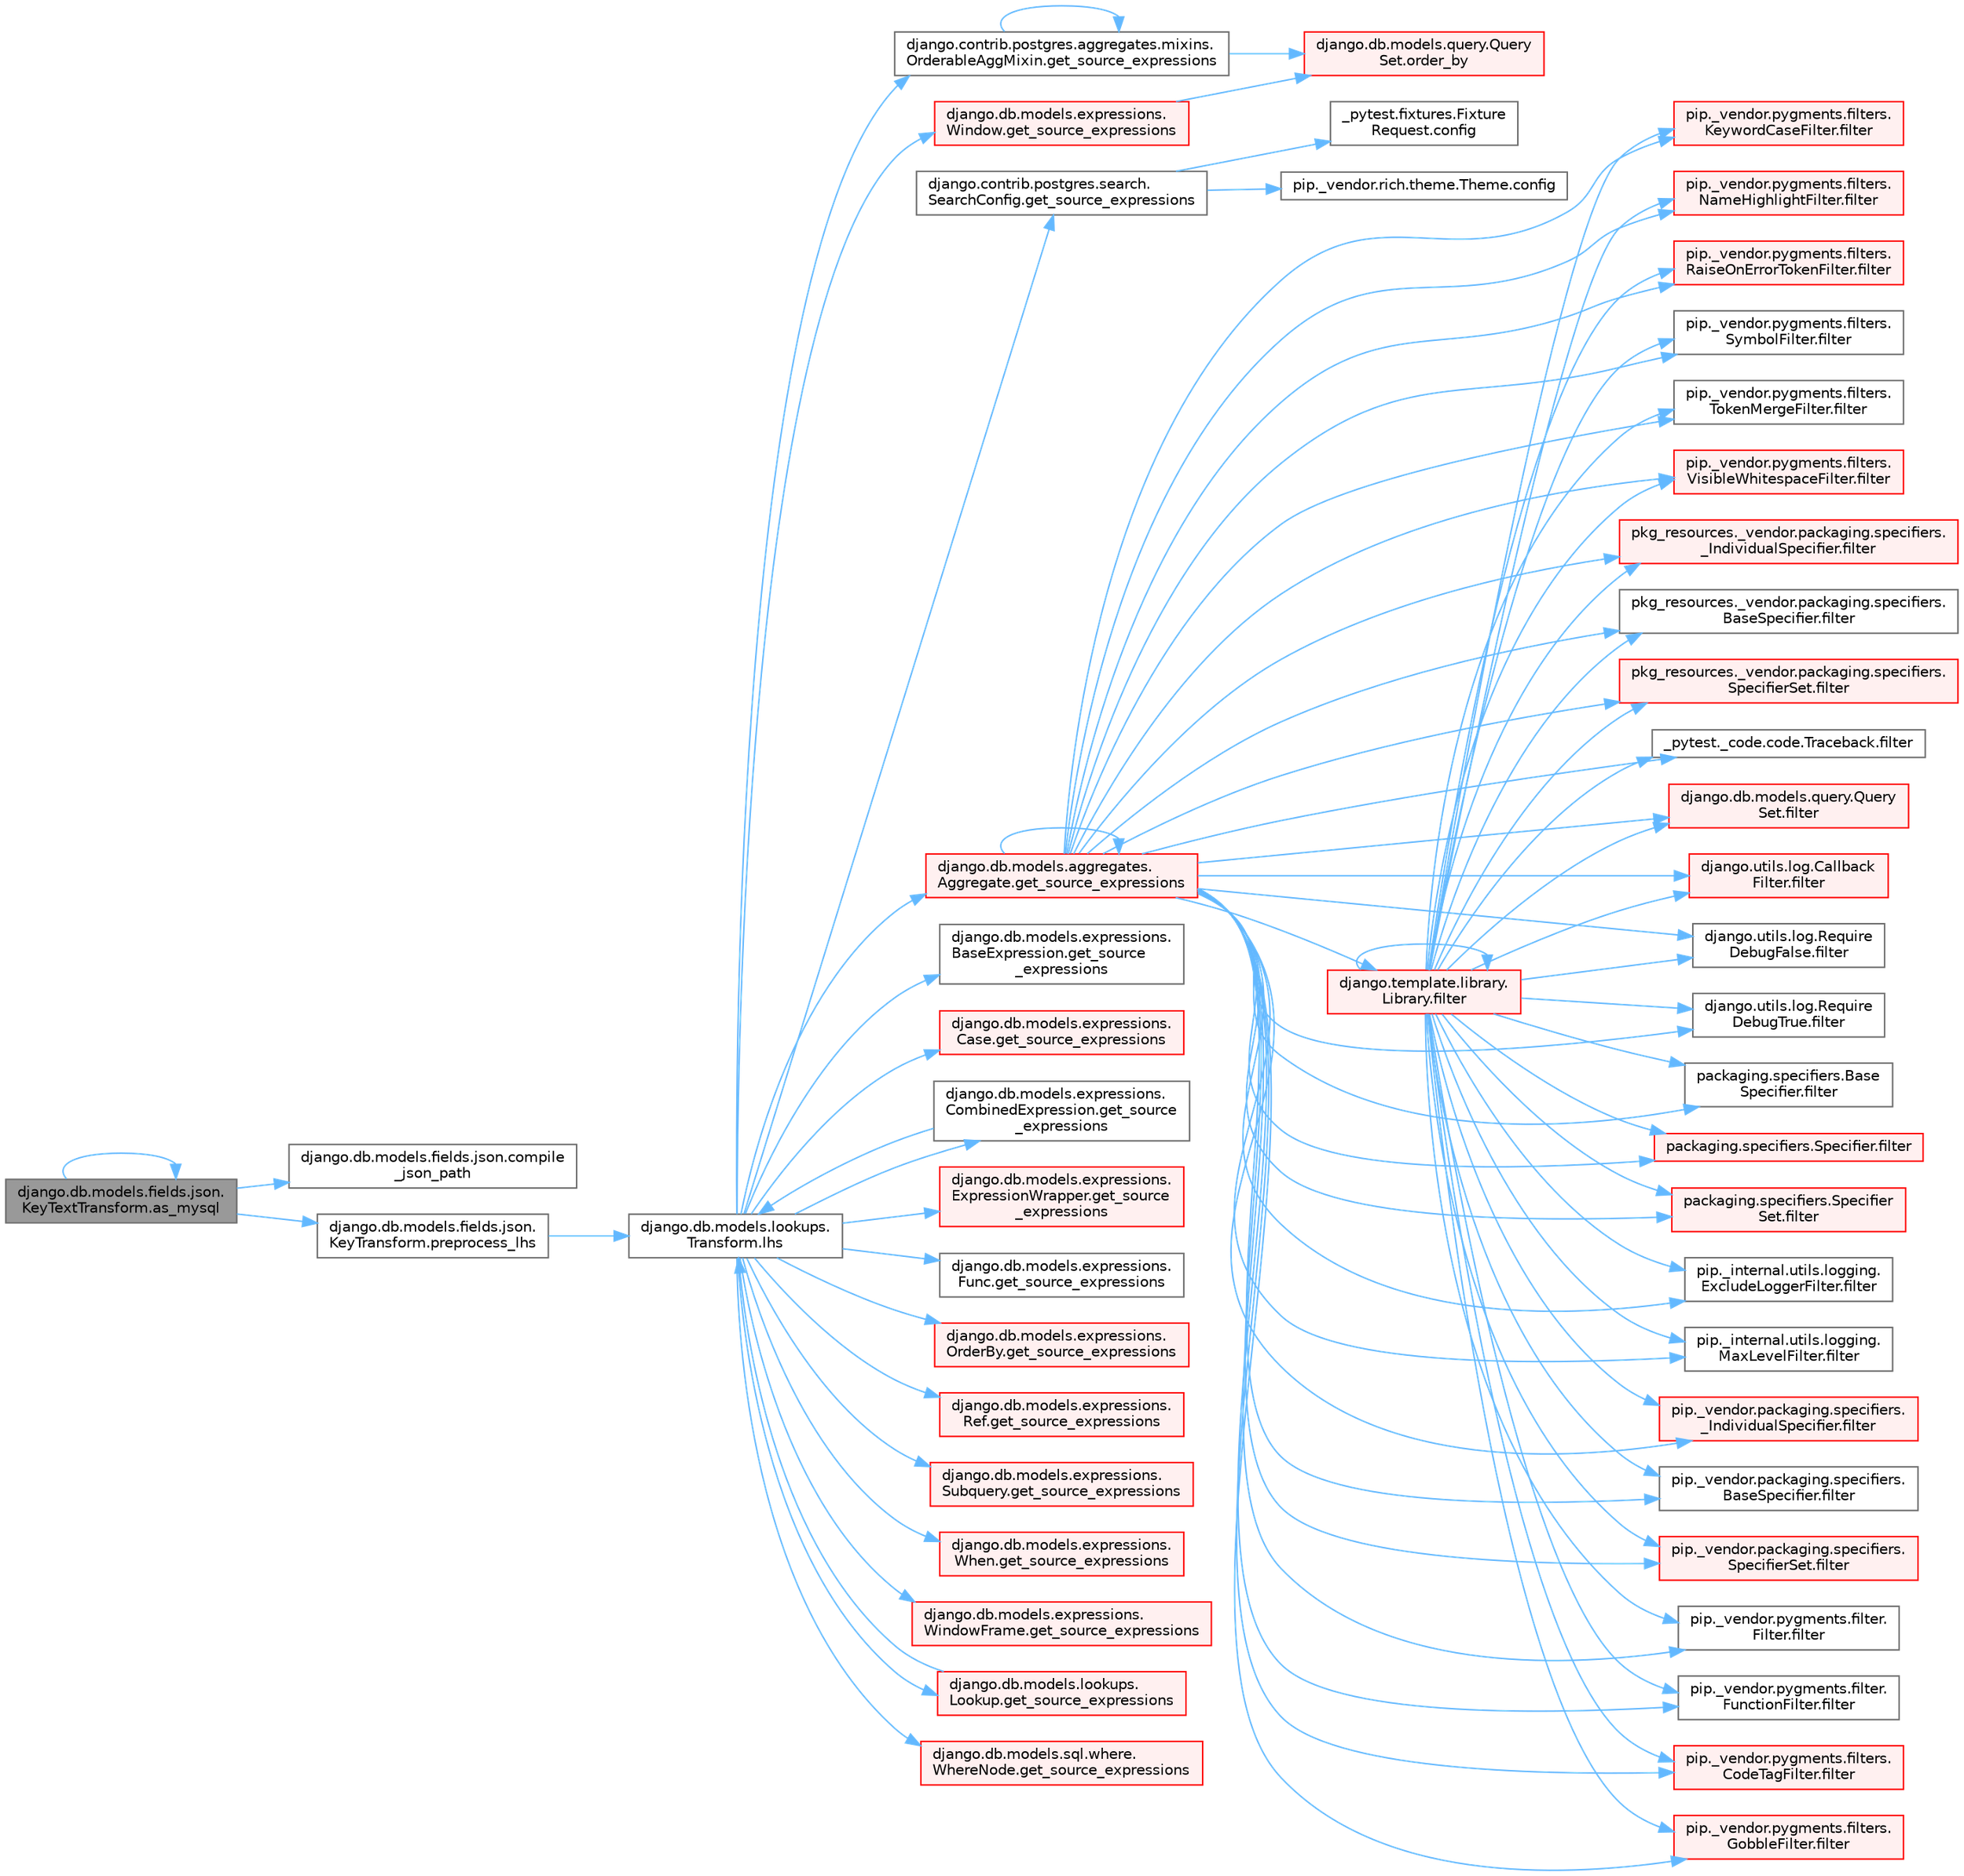 digraph "django.db.models.fields.json.KeyTextTransform.as_mysql"
{
 // LATEX_PDF_SIZE
  bgcolor="transparent";
  edge [fontname=Helvetica,fontsize=10,labelfontname=Helvetica,labelfontsize=10];
  node [fontname=Helvetica,fontsize=10,shape=box,height=0.2,width=0.4];
  rankdir="LR";
  Node1 [id="Node000001",label="django.db.models.fields.json.\lKeyTextTransform.as_mysql",height=0.2,width=0.4,color="gray40", fillcolor="grey60", style="filled", fontcolor="black",tooltip=" "];
  Node1 -> Node1 [id="edge1_Node000001_Node000001",color="steelblue1",style="solid",tooltip=" "];
  Node1 -> Node2 [id="edge2_Node000001_Node000002",color="steelblue1",style="solid",tooltip=" "];
  Node2 [id="Node000002",label="django.db.models.fields.json.compile\l_json_path",height=0.2,width=0.4,color="grey40", fillcolor="white", style="filled",URL="$namespacedjango_1_1db_1_1models_1_1fields_1_1json.html#ad0f8dc9b87f14648f4ad57cf1d100a9f",tooltip=" "];
  Node1 -> Node3 [id="edge3_Node000001_Node000003",color="steelblue1",style="solid",tooltip=" "];
  Node3 [id="Node000003",label="django.db.models.fields.json.\lKeyTransform.preprocess_lhs",height=0.2,width=0.4,color="grey40", fillcolor="white", style="filled",URL="$classdjango_1_1db_1_1models_1_1fields_1_1json_1_1_key_transform.html#a823ccdd2e006af0eff7d4d69bab4b967",tooltip=" "];
  Node3 -> Node4 [id="edge4_Node000003_Node000004",color="steelblue1",style="solid",tooltip=" "];
  Node4 [id="Node000004",label="django.db.models.lookups.\lTransform.lhs",height=0.2,width=0.4,color="grey40", fillcolor="white", style="filled",URL="$classdjango_1_1db_1_1models_1_1lookups_1_1_transform.html#ac0ce01e192abd1a739a4c77fcc8a1bf9",tooltip=" "];
  Node4 -> Node5 [id="edge5_Node000004_Node000005",color="steelblue1",style="solid",tooltip=" "];
  Node5 [id="Node000005",label="django.contrib.postgres.aggregates.mixins.\lOrderableAggMixin.get_source_expressions",height=0.2,width=0.4,color="grey40", fillcolor="white", style="filled",URL="$classdjango_1_1contrib_1_1postgres_1_1aggregates_1_1mixins_1_1_orderable_agg_mixin.html#abed9d6bb5142aafc8b77ac03f9d7a989",tooltip=" "];
  Node5 -> Node5 [id="edge6_Node000005_Node000005",color="steelblue1",style="solid",tooltip=" "];
  Node5 -> Node6 [id="edge7_Node000005_Node000006",color="steelblue1",style="solid",tooltip=" "];
  Node6 [id="Node000006",label="django.db.models.query.Query\lSet.order_by",height=0.2,width=0.4,color="red", fillcolor="#FFF0F0", style="filled",URL="$classdjango_1_1db_1_1models_1_1query_1_1_query_set.html#a2ad2bc4491b372d7fb5ad808262e6f01",tooltip=" "];
  Node4 -> Node22 [id="edge8_Node000004_Node000022",color="steelblue1",style="solid",tooltip=" "];
  Node22 [id="Node000022",label="django.contrib.postgres.search.\lSearchConfig.get_source_expressions",height=0.2,width=0.4,color="grey40", fillcolor="white", style="filled",URL="$classdjango_1_1contrib_1_1postgres_1_1search_1_1_search_config.html#a2c17d4dfedc6381528df8a0a1b3751bf",tooltip=" "];
  Node22 -> Node23 [id="edge9_Node000022_Node000023",color="steelblue1",style="solid",tooltip=" "];
  Node23 [id="Node000023",label="_pytest.fixtures.Fixture\lRequest.config",height=0.2,width=0.4,color="grey40", fillcolor="white", style="filled",URL="$class__pytest_1_1fixtures_1_1_fixture_request.html#a9ed7b83923283e6cc50ae1c56f68b36d",tooltip=" "];
  Node22 -> Node24 [id="edge10_Node000022_Node000024",color="steelblue1",style="solid",tooltip=" "];
  Node24 [id="Node000024",label="pip._vendor.rich.theme.Theme.config",height=0.2,width=0.4,color="grey40", fillcolor="white", style="filled",URL="$classpip_1_1__vendor_1_1rich_1_1theme_1_1_theme.html#a66944133178df92a2cc2793b6053a2ea",tooltip=" "];
  Node4 -> Node25 [id="edge11_Node000004_Node000025",color="steelblue1",style="solid",tooltip=" "];
  Node25 [id="Node000025",label="django.db.models.aggregates.\lAggregate.get_source_expressions",height=0.2,width=0.4,color="red", fillcolor="#FFF0F0", style="filled",URL="$classdjango_1_1db_1_1models_1_1aggregates_1_1_aggregate.html#a4a47839518c013f780a931e4bcf2d4f1",tooltip=" "];
  Node25 -> Node26 [id="edge12_Node000025_Node000026",color="steelblue1",style="solid",tooltip=" "];
  Node26 [id="Node000026",label="_pytest._code.code.Traceback.filter",height=0.2,width=0.4,color="grey40", fillcolor="white", style="filled",URL="$class__pytest_1_1__code_1_1code_1_1_traceback.html#a55d326907d5380a46c4d3e52f002d33f",tooltip=" "];
  Node25 -> Node27 [id="edge13_Node000025_Node000027",color="steelblue1",style="solid",tooltip=" "];
  Node27 [id="Node000027",label="django.db.models.query.Query\lSet.filter",height=0.2,width=0.4,color="red", fillcolor="#FFF0F0", style="filled",URL="$classdjango_1_1db_1_1models_1_1query_1_1_query_set.html#a9c23f79ac5a5310d628b025b5ab7b7c5",tooltip=" "];
  Node25 -> Node30 [id="edge14_Node000025_Node000030",color="steelblue1",style="solid",tooltip=" "];
  Node30 [id="Node000030",label="django.template.library.\lLibrary.filter",height=0.2,width=0.4,color="red", fillcolor="#FFF0F0", style="filled",URL="$classdjango_1_1template_1_1library_1_1_library.html#ac67bb1211ffc0354d5bf33029a58aa43",tooltip=" "];
  Node30 -> Node26 [id="edge15_Node000030_Node000026",color="steelblue1",style="solid",tooltip=" "];
  Node30 -> Node27 [id="edge16_Node000030_Node000027",color="steelblue1",style="solid",tooltip=" "];
  Node30 -> Node30 [id="edge17_Node000030_Node000030",color="steelblue1",style="solid",tooltip=" "];
  Node30 -> Node31 [id="edge18_Node000030_Node000031",color="steelblue1",style="solid",tooltip=" "];
  Node31 [id="Node000031",label="django.utils.log.Callback\lFilter.filter",height=0.2,width=0.4,color="red", fillcolor="#FFF0F0", style="filled",URL="$classdjango_1_1utils_1_1log_1_1_callback_filter.html#acd2761b2200a4e66f4bd5b729ac43db2",tooltip=" "];
  Node30 -> Node37 [id="edge19_Node000030_Node000037",color="steelblue1",style="solid",tooltip=" "];
  Node37 [id="Node000037",label="django.utils.log.Require\lDebugFalse.filter",height=0.2,width=0.4,color="grey40", fillcolor="white", style="filled",URL="$classdjango_1_1utils_1_1log_1_1_require_debug_false.html#a42e51835198458e09fb949a7af83bef8",tooltip=" "];
  Node30 -> Node38 [id="edge20_Node000030_Node000038",color="steelblue1",style="solid",tooltip=" "];
  Node38 [id="Node000038",label="django.utils.log.Require\lDebugTrue.filter",height=0.2,width=0.4,color="grey40", fillcolor="white", style="filled",URL="$classdjango_1_1utils_1_1log_1_1_require_debug_true.html#a8e1e027eea730028f70556810076c0e8",tooltip=" "];
  Node30 -> Node39 [id="edge21_Node000030_Node000039",color="steelblue1",style="solid",tooltip=" "];
  Node39 [id="Node000039",label="packaging.specifiers.Base\lSpecifier.filter",height=0.2,width=0.4,color="grey40", fillcolor="white", style="filled",URL="$classpackaging_1_1specifiers_1_1_base_specifier.html#aa87c3c882d19a56dd1f949c4b1bde70d",tooltip=" "];
  Node30 -> Node40 [id="edge22_Node000030_Node000040",color="steelblue1",style="solid",tooltip=" "];
  Node40 [id="Node000040",label="packaging.specifiers.Specifier.filter",height=0.2,width=0.4,color="red", fillcolor="#FFF0F0", style="filled",URL="$classpackaging_1_1specifiers_1_1_specifier.html#a22d9e14c5343d89e742b098b6d7997f7",tooltip=" "];
  Node30 -> Node81 [id="edge23_Node000030_Node000081",color="steelblue1",style="solid",tooltip=" "];
  Node81 [id="Node000081",label="packaging.specifiers.Specifier\lSet.filter",height=0.2,width=0.4,color="red", fillcolor="#FFF0F0", style="filled",URL="$classpackaging_1_1specifiers_1_1_specifier_set.html#a65b70b2cc0c5bad34b31461955a36d87",tooltip=" "];
  Node30 -> Node112 [id="edge24_Node000030_Node000112",color="steelblue1",style="solid",tooltip=" "];
  Node112 [id="Node000112",label="pip._internal.utils.logging.\lExcludeLoggerFilter.filter",height=0.2,width=0.4,color="grey40", fillcolor="white", style="filled",URL="$classpip_1_1__internal_1_1utils_1_1logging_1_1_exclude_logger_filter.html#a633a3ddcdc0ebbb98edf2f1e0759d22a",tooltip=" "];
  Node30 -> Node113 [id="edge25_Node000030_Node000113",color="steelblue1",style="solid",tooltip=" "];
  Node113 [id="Node000113",label="pip._internal.utils.logging.\lMaxLevelFilter.filter",height=0.2,width=0.4,color="grey40", fillcolor="white", style="filled",URL="$classpip_1_1__internal_1_1utils_1_1logging_1_1_max_level_filter.html#ac46bbe4d91f47ed8f818f64d25ed2085",tooltip=" "];
  Node30 -> Node114 [id="edge26_Node000030_Node000114",color="steelblue1",style="solid",tooltip=" "];
  Node114 [id="Node000114",label="pip._vendor.packaging.specifiers.\l_IndividualSpecifier.filter",height=0.2,width=0.4,color="red", fillcolor="#FFF0F0", style="filled",URL="$classpip_1_1__vendor_1_1packaging_1_1specifiers_1_1___individual_specifier.html#a6203976cfa5ddd6a1f47f8dfe0669fd7",tooltip=" "];
  Node30 -> Node141 [id="edge27_Node000030_Node000141",color="steelblue1",style="solid",tooltip=" "];
  Node141 [id="Node000141",label="pip._vendor.packaging.specifiers.\lBaseSpecifier.filter",height=0.2,width=0.4,color="grey40", fillcolor="white", style="filled",URL="$classpip_1_1__vendor_1_1packaging_1_1specifiers_1_1_base_specifier.html#a1b2ef14b953df0cf1a317ea573d0ea5a",tooltip=" "];
  Node30 -> Node142 [id="edge28_Node000030_Node000142",color="steelblue1",style="solid",tooltip=" "];
  Node142 [id="Node000142",label="pip._vendor.packaging.specifiers.\lSpecifierSet.filter",height=0.2,width=0.4,color="red", fillcolor="#FFF0F0", style="filled",URL="$classpip_1_1__vendor_1_1packaging_1_1specifiers_1_1_specifier_set.html#a3d7a4e9a4cb787385e37d5832bcc0a64",tooltip=" "];
  Node30 -> Node143 [id="edge29_Node000030_Node000143",color="steelblue1",style="solid",tooltip=" "];
  Node143 [id="Node000143",label="pip._vendor.pygments.filter.\lFilter.filter",height=0.2,width=0.4,color="grey40", fillcolor="white", style="filled",URL="$classpip_1_1__vendor_1_1pygments_1_1filter_1_1_filter.html#a970c118f059ea361c8f184fd86c6873d",tooltip=" "];
  Node30 -> Node144 [id="edge30_Node000030_Node000144",color="steelblue1",style="solid",tooltip=" "];
  Node144 [id="Node000144",label="pip._vendor.pygments.filter.\lFunctionFilter.filter",height=0.2,width=0.4,color="grey40", fillcolor="white", style="filled",URL="$classpip_1_1__vendor_1_1pygments_1_1filter_1_1_function_filter.html#a795616d337e49ea853139b0b96d481e7",tooltip=" "];
  Node30 -> Node145 [id="edge31_Node000030_Node000145",color="steelblue1",style="solid",tooltip=" "];
  Node145 [id="Node000145",label="pip._vendor.pygments.filters.\lCodeTagFilter.filter",height=0.2,width=0.4,color="red", fillcolor="#FFF0F0", style="filled",URL="$classpip_1_1__vendor_1_1pygments_1_1filters_1_1_code_tag_filter.html#adc7f44786b4b83da74faa23a154c8843",tooltip=" "];
  Node30 -> Node147 [id="edge32_Node000030_Node000147",color="steelblue1",style="solid",tooltip=" "];
  Node147 [id="Node000147",label="pip._vendor.pygments.filters.\lGobbleFilter.filter",height=0.2,width=0.4,color="red", fillcolor="#FFF0F0", style="filled",URL="$classpip_1_1__vendor_1_1pygments_1_1filters_1_1_gobble_filter.html#a1f8e662bb1794e2924280dc6564ca148",tooltip=" "];
  Node30 -> Node1775 [id="edge33_Node000030_Node001775",color="steelblue1",style="solid",tooltip=" "];
  Node1775 [id="Node001775",label="pip._vendor.pygments.filters.\lKeywordCaseFilter.filter",height=0.2,width=0.4,color="red", fillcolor="#FFF0F0", style="filled",URL="$classpip_1_1__vendor_1_1pygments_1_1filters_1_1_keyword_case_filter.html#a328d29510b49c572e5ded82852d167c8",tooltip=" "];
  Node30 -> Node1778 [id="edge34_Node000030_Node001778",color="steelblue1",style="solid",tooltip=" "];
  Node1778 [id="Node001778",label="pip._vendor.pygments.filters.\lNameHighlightFilter.filter",height=0.2,width=0.4,color="red", fillcolor="#FFF0F0", style="filled",URL="$classpip_1_1__vendor_1_1pygments_1_1filters_1_1_name_highlight_filter.html#ae389da6c924503203acbc80c559b0043",tooltip=" "];
  Node30 -> Node1783 [id="edge35_Node000030_Node001783",color="steelblue1",style="solid",tooltip=" "];
  Node1783 [id="Node001783",label="pip._vendor.pygments.filters.\lRaiseOnErrorTokenFilter.filter",height=0.2,width=0.4,color="red", fillcolor="#FFF0F0", style="filled",URL="$classpip_1_1__vendor_1_1pygments_1_1filters_1_1_raise_on_error_token_filter.html#aacf420bb16c8d3a430b88e78ee35b253",tooltip=" "];
  Node30 -> Node1787 [id="edge36_Node000030_Node001787",color="steelblue1",style="solid",tooltip=" "];
  Node1787 [id="Node001787",label="pip._vendor.pygments.filters.\lSymbolFilter.filter",height=0.2,width=0.4,color="grey40", fillcolor="white", style="filled",URL="$classpip_1_1__vendor_1_1pygments_1_1filters_1_1_symbol_filter.html#a567de8b7e3bc5f0a87712af81fbc70c7",tooltip=" "];
  Node30 -> Node1788 [id="edge37_Node000030_Node001788",color="steelblue1",style="solid",tooltip=" "];
  Node1788 [id="Node001788",label="pip._vendor.pygments.filters.\lTokenMergeFilter.filter",height=0.2,width=0.4,color="grey40", fillcolor="white", style="filled",URL="$classpip_1_1__vendor_1_1pygments_1_1filters_1_1_token_merge_filter.html#ac3fdd8238fb6976d42540cac395a9543",tooltip=" "];
  Node30 -> Node1789 [id="edge38_Node000030_Node001789",color="steelblue1",style="solid",tooltip=" "];
  Node1789 [id="Node001789",label="pip._vendor.pygments.filters.\lVisibleWhitespaceFilter.filter",height=0.2,width=0.4,color="red", fillcolor="#FFF0F0", style="filled",URL="$classpip_1_1__vendor_1_1pygments_1_1filters_1_1_visible_whitespace_filter.html#a9a7227d129dac7d41fe5b50d9fd97b77",tooltip=" "];
  Node30 -> Node1790 [id="edge39_Node000030_Node001790",color="steelblue1",style="solid",tooltip=" "];
  Node1790 [id="Node001790",label="pkg_resources._vendor.packaging.specifiers.\l_IndividualSpecifier.filter",height=0.2,width=0.4,color="red", fillcolor="#FFF0F0", style="filled",URL="$classpkg__resources_1_1__vendor_1_1packaging_1_1specifiers_1_1___individual_specifier.html#ad284c0e05b23f4b6838266492c00fc3e",tooltip=" "];
  Node30 -> Node1791 [id="edge40_Node000030_Node001791",color="steelblue1",style="solid",tooltip=" "];
  Node1791 [id="Node001791",label="pkg_resources._vendor.packaging.specifiers.\lBaseSpecifier.filter",height=0.2,width=0.4,color="grey40", fillcolor="white", style="filled",URL="$classpkg__resources_1_1__vendor_1_1packaging_1_1specifiers_1_1_base_specifier.html#a08f789f03784e5505adfce76a34b64f0",tooltip=" "];
  Node30 -> Node1792 [id="edge41_Node000030_Node001792",color="steelblue1",style="solid",tooltip=" "];
  Node1792 [id="Node001792",label="pkg_resources._vendor.packaging.specifiers.\lSpecifierSet.filter",height=0.2,width=0.4,color="red", fillcolor="#FFF0F0", style="filled",URL="$classpkg__resources_1_1__vendor_1_1packaging_1_1specifiers_1_1_specifier_set.html#a9935b066c65c5b7849bd09a27171e1ba",tooltip=" "];
  Node25 -> Node31 [id="edge42_Node000025_Node000031",color="steelblue1",style="solid",tooltip=" "];
  Node25 -> Node37 [id="edge43_Node000025_Node000037",color="steelblue1",style="solid",tooltip=" "];
  Node25 -> Node38 [id="edge44_Node000025_Node000038",color="steelblue1",style="solid",tooltip=" "];
  Node25 -> Node39 [id="edge45_Node000025_Node000039",color="steelblue1",style="solid",tooltip=" "];
  Node25 -> Node40 [id="edge46_Node000025_Node000040",color="steelblue1",style="solid",tooltip=" "];
  Node25 -> Node81 [id="edge47_Node000025_Node000081",color="steelblue1",style="solid",tooltip=" "];
  Node25 -> Node112 [id="edge48_Node000025_Node000112",color="steelblue1",style="solid",tooltip=" "];
  Node25 -> Node113 [id="edge49_Node000025_Node000113",color="steelblue1",style="solid",tooltip=" "];
  Node25 -> Node114 [id="edge50_Node000025_Node000114",color="steelblue1",style="solid",tooltip=" "];
  Node25 -> Node141 [id="edge51_Node000025_Node000141",color="steelblue1",style="solid",tooltip=" "];
  Node25 -> Node142 [id="edge52_Node000025_Node000142",color="steelblue1",style="solid",tooltip=" "];
  Node25 -> Node143 [id="edge53_Node000025_Node000143",color="steelblue1",style="solid",tooltip=" "];
  Node25 -> Node144 [id="edge54_Node000025_Node000144",color="steelblue1",style="solid",tooltip=" "];
  Node25 -> Node145 [id="edge55_Node000025_Node000145",color="steelblue1",style="solid",tooltip=" "];
  Node25 -> Node147 [id="edge56_Node000025_Node000147",color="steelblue1",style="solid",tooltip=" "];
  Node25 -> Node1775 [id="edge57_Node000025_Node001775",color="steelblue1",style="solid",tooltip=" "];
  Node25 -> Node1778 [id="edge58_Node000025_Node001778",color="steelblue1",style="solid",tooltip=" "];
  Node25 -> Node1783 [id="edge59_Node000025_Node001783",color="steelblue1",style="solid",tooltip=" "];
  Node25 -> Node1787 [id="edge60_Node000025_Node001787",color="steelblue1",style="solid",tooltip=" "];
  Node25 -> Node1788 [id="edge61_Node000025_Node001788",color="steelblue1",style="solid",tooltip=" "];
  Node25 -> Node1789 [id="edge62_Node000025_Node001789",color="steelblue1",style="solid",tooltip=" "];
  Node25 -> Node1790 [id="edge63_Node000025_Node001790",color="steelblue1",style="solid",tooltip=" "];
  Node25 -> Node1791 [id="edge64_Node000025_Node001791",color="steelblue1",style="solid",tooltip=" "];
  Node25 -> Node1792 [id="edge65_Node000025_Node001792",color="steelblue1",style="solid",tooltip=" "];
  Node25 -> Node25 [id="edge66_Node000025_Node000025",color="steelblue1",style="solid",tooltip=" "];
  Node4 -> Node264 [id="edge67_Node000004_Node000264",color="steelblue1",style="solid",tooltip=" "];
  Node264 [id="Node000264",label="django.db.models.expressions.\lBaseExpression.get_source\l_expressions",height=0.2,width=0.4,color="grey40", fillcolor="white", style="filled",URL="$classdjango_1_1db_1_1models_1_1expressions_1_1_base_expression.html#a1a052b2bf91363cc1367dbffb2b47708",tooltip=" "];
  Node4 -> Node265 [id="edge68_Node000004_Node000265",color="steelblue1",style="solid",tooltip=" "];
  Node265 [id="Node000265",label="django.db.models.expressions.\lCase.get_source_expressions",height=0.2,width=0.4,color="red", fillcolor="#FFF0F0", style="filled",URL="$classdjango_1_1db_1_1models_1_1expressions_1_1_case.html#a342de2ff64d7b1a41e1a86d89dee51b4",tooltip=" "];
  Node4 -> Node272 [id="edge69_Node000004_Node000272",color="steelblue1",style="solid",tooltip=" "];
  Node272 [id="Node000272",label="django.db.models.expressions.\lCombinedExpression.get_source\l_expressions",height=0.2,width=0.4,color="grey40", fillcolor="white", style="filled",URL="$classdjango_1_1db_1_1models_1_1expressions_1_1_combined_expression.html#a310a894787d41c927558cb35b23d3a90",tooltip=" "];
  Node272 -> Node4 [id="edge70_Node000272_Node000004",color="steelblue1",style="solid",tooltip=" "];
  Node4 -> Node273 [id="edge71_Node000004_Node000273",color="steelblue1",style="solid",tooltip=" "];
  Node273 [id="Node000273",label="django.db.models.expressions.\lExpressionWrapper.get_source\l_expressions",height=0.2,width=0.4,color="red", fillcolor="#FFF0F0", style="filled",URL="$classdjango_1_1db_1_1models_1_1expressions_1_1_expression_wrapper.html#abdd54fb24f108830588d86a69e619e8f",tooltip=" "];
  Node4 -> Node277 [id="edge72_Node000004_Node000277",color="steelblue1",style="solid",tooltip=" "];
  Node277 [id="Node000277",label="django.db.models.expressions.\lFunc.get_source_expressions",height=0.2,width=0.4,color="grey40", fillcolor="white", style="filled",URL="$classdjango_1_1db_1_1models_1_1expressions_1_1_func.html#a2edd81324f310981c50c4d7d6b02fc36",tooltip=" "];
  Node4 -> Node278 [id="edge73_Node000004_Node000278",color="steelblue1",style="solid",tooltip=" "];
  Node278 [id="Node000278",label="django.db.models.expressions.\lOrderBy.get_source_expressions",height=0.2,width=0.4,color="red", fillcolor="#FFF0F0", style="filled",URL="$classdjango_1_1db_1_1models_1_1expressions_1_1_order_by.html#aa0b698a72cab3662300d9849e2e0b2df",tooltip=" "];
  Node4 -> Node279 [id="edge74_Node000004_Node000279",color="steelblue1",style="solid",tooltip=" "];
  Node279 [id="Node000279",label="django.db.models.expressions.\lRef.get_source_expressions",height=0.2,width=0.4,color="red", fillcolor="#FFF0F0", style="filled",URL="$classdjango_1_1db_1_1models_1_1expressions_1_1_ref.html#a34966901a7ce794db70ff599b65fe2ce",tooltip=" "];
  Node4 -> Node280 [id="edge75_Node000004_Node000280",color="steelblue1",style="solid",tooltip=" "];
  Node280 [id="Node000280",label="django.db.models.expressions.\lSubquery.get_source_expressions",height=0.2,width=0.4,color="red", fillcolor="#FFF0F0", style="filled",URL="$classdjango_1_1db_1_1models_1_1expressions_1_1_subquery.html#a39b90b2b3d0ee3caf0b75571062f214e",tooltip=" "];
  Node4 -> Node281 [id="edge76_Node000004_Node000281",color="steelblue1",style="solid",tooltip=" "];
  Node281 [id="Node000281",label="django.db.models.expressions.\lWhen.get_source_expressions",height=0.2,width=0.4,color="red", fillcolor="#FFF0F0", style="filled",URL="$classdjango_1_1db_1_1models_1_1expressions_1_1_when.html#aed38e210fabf48478aed2ff00ccbdfbe",tooltip=" "];
  Node4 -> Node286 [id="edge77_Node000004_Node000286",color="steelblue1",style="solid",tooltip=" "];
  Node286 [id="Node000286",label="django.db.models.expressions.\lWindow.get_source_expressions",height=0.2,width=0.4,color="red", fillcolor="#FFF0F0", style="filled",URL="$classdjango_1_1db_1_1models_1_1expressions_1_1_window.html#a52d79e8fa282239e67f8d9cdc5112388",tooltip=" "];
  Node286 -> Node6 [id="edge78_Node000286_Node000006",color="steelblue1",style="solid",tooltip=" "];
  Node4 -> Node288 [id="edge79_Node000004_Node000288",color="steelblue1",style="solid",tooltip=" "];
  Node288 [id="Node000288",label="django.db.models.expressions.\lWindowFrame.get_source_expressions",height=0.2,width=0.4,color="red", fillcolor="#FFF0F0", style="filled",URL="$classdjango_1_1db_1_1models_1_1expressions_1_1_window_frame.html#a4b54c4c9b4c4a68308953d25703a2544",tooltip=" "];
  Node4 -> Node2900 [id="edge80_Node000004_Node002900",color="steelblue1",style="solid",tooltip=" "];
  Node2900 [id="Node002900",label="django.db.models.lookups.\lLookup.get_source_expressions",height=0.2,width=0.4,color="red", fillcolor="#FFF0F0", style="filled",URL="$classdjango_1_1db_1_1models_1_1lookups_1_1_lookup.html#ab733397a7e7276a69a7092430799a22a",tooltip=" "];
  Node2900 -> Node4 [id="edge81_Node002900_Node000004",color="steelblue1",style="solid",tooltip=" "];
  Node4 -> Node2902 [id="edge82_Node000004_Node002902",color="steelblue1",style="solid",tooltip=" "];
  Node2902 [id="Node002902",label="django.db.models.sql.where.\lWhereNode.get_source_expressions",height=0.2,width=0.4,color="red", fillcolor="#FFF0F0", style="filled",URL="$classdjango_1_1db_1_1models_1_1sql_1_1where_1_1_where_node.html#ae3155308ff1faf4914e3e7f0134f49d7",tooltip=" "];
}
